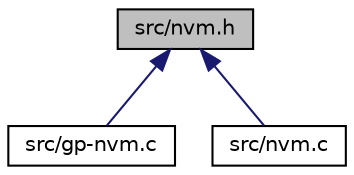 digraph "src/nvm.h"
{
  edge [fontname="Helvetica",fontsize="10",labelfontname="Helvetica",labelfontsize="10"];
  node [fontname="Helvetica",fontsize="10",shape=record];
  Node2 [label="src/nvm.h",height=0.2,width=0.4,color="black", fillcolor="grey75", style="filled", fontcolor="black"];
  Node2 -> Node3 [dir="back",color="midnightblue",fontsize="10",style="solid",fontname="Helvetica"];
  Node3 [label="src/gp-nvm.c",height=0.2,width=0.4,color="black", fillcolor="white", style="filled",URL="$gp-nvm_8c.html",tooltip="Implementation of general purpose NVM library. "];
  Node2 -> Node4 [dir="back",color="midnightblue",fontsize="10",style="solid",fontname="Helvetica"];
  Node4 [label="src/nvm.c",height=0.2,width=0.4,color="black", fillcolor="white", style="filled",URL="$nvm_8c.html",tooltip="Implementation of the hardware independent NVM device interface. "];
}
